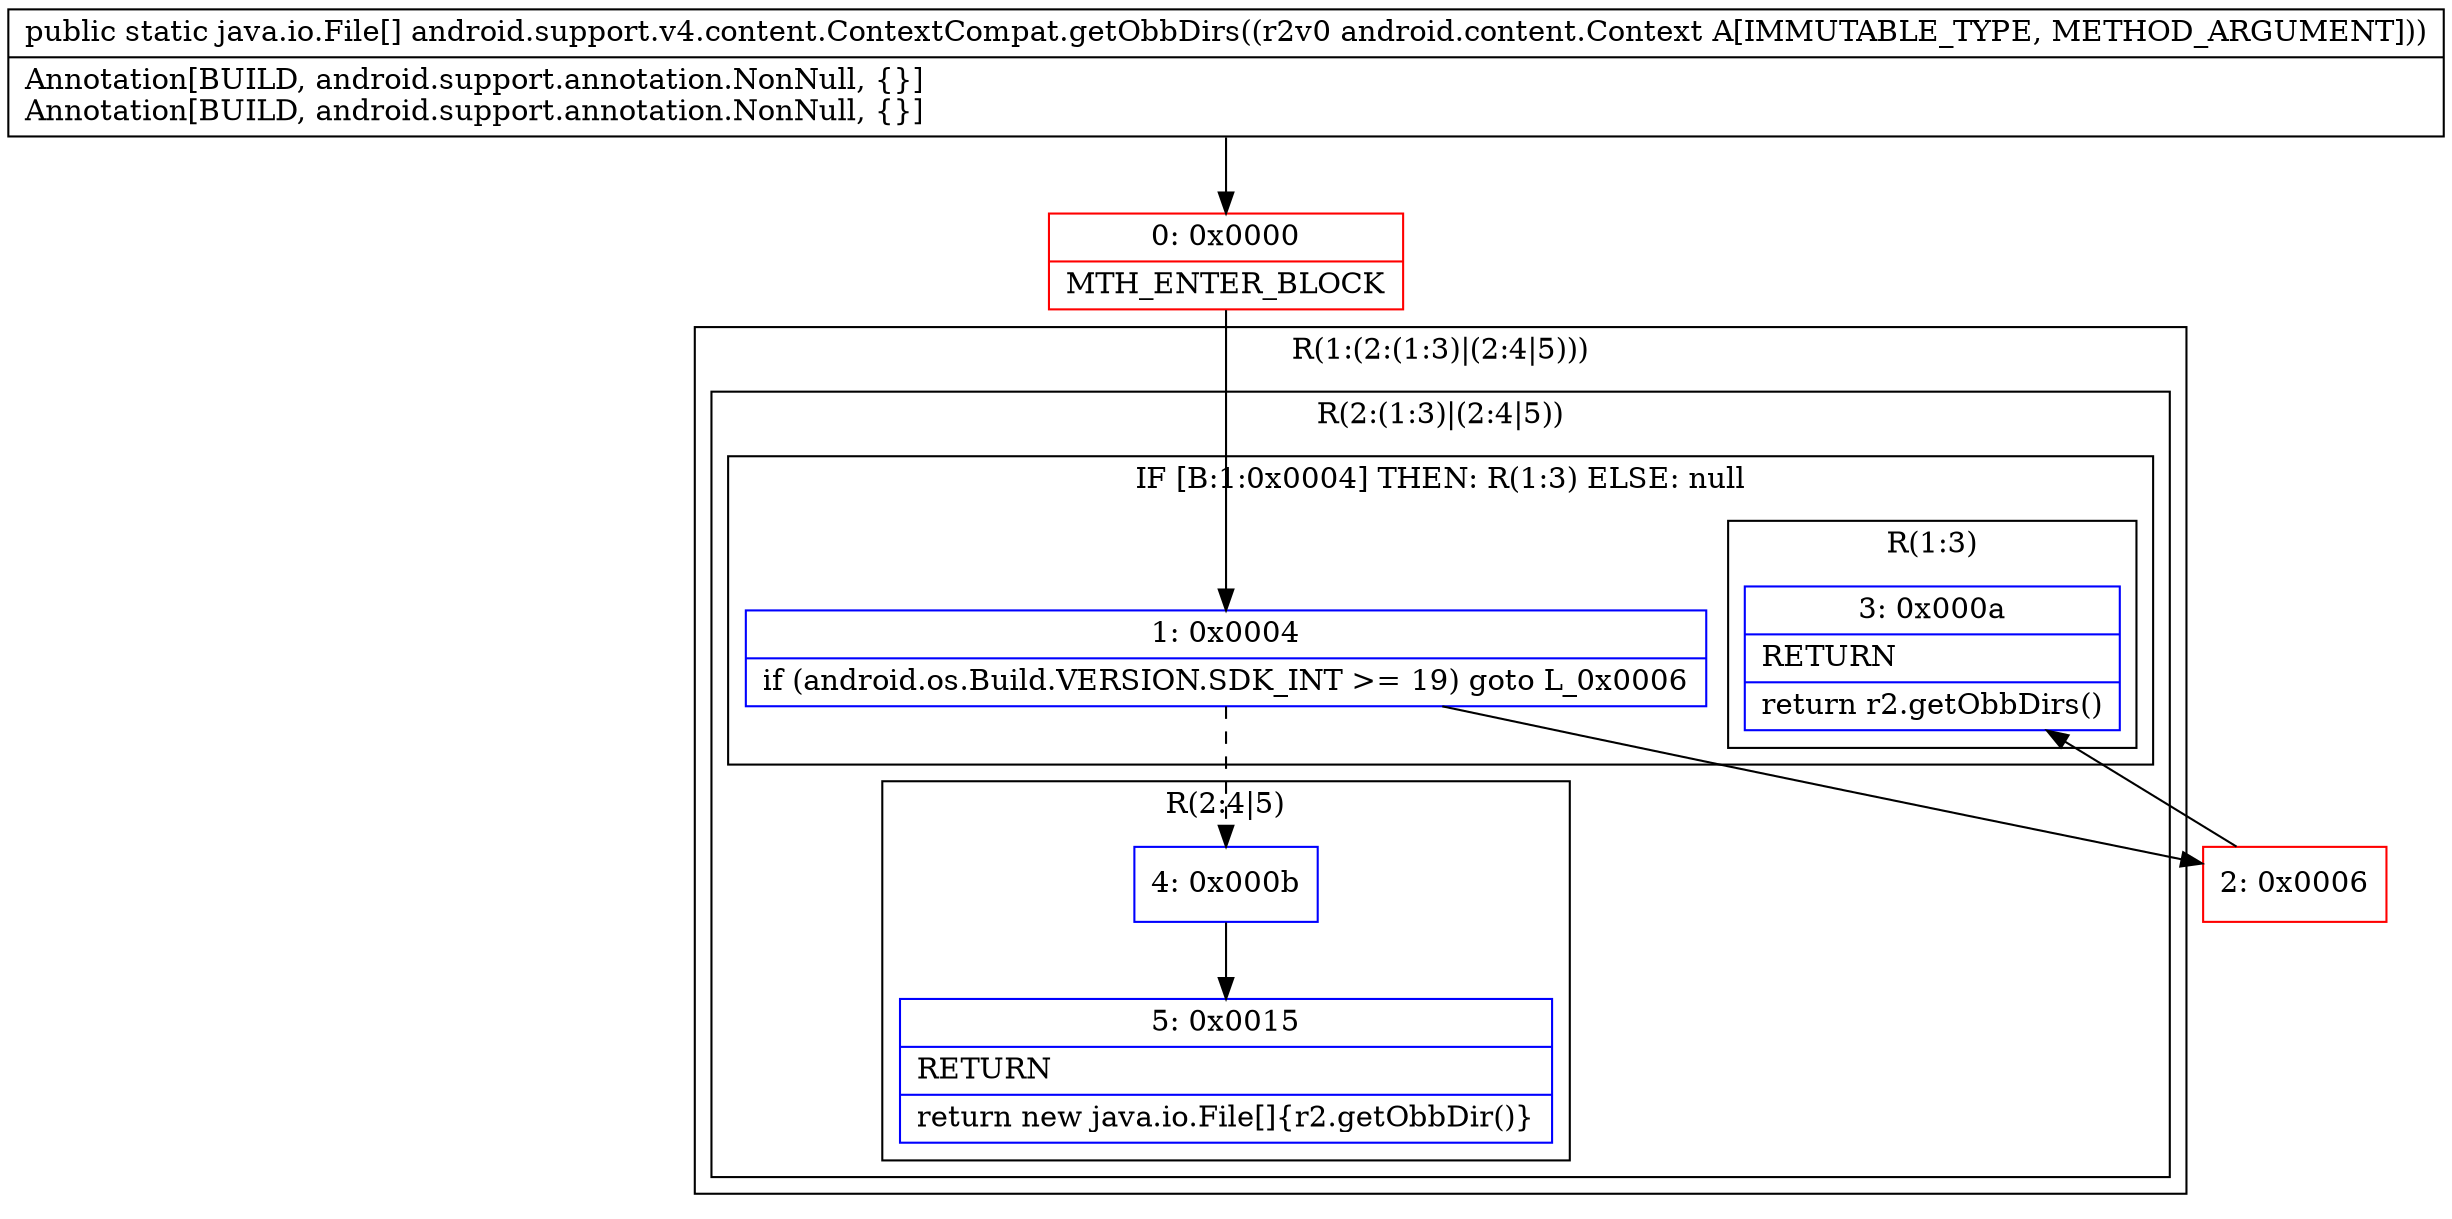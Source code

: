 digraph "CFG forandroid.support.v4.content.ContextCompat.getObbDirs(Landroid\/content\/Context;)[Ljava\/io\/File;" {
subgraph cluster_Region_980694181 {
label = "R(1:(2:(1:3)|(2:4|5)))";
node [shape=record,color=blue];
subgraph cluster_Region_57399855 {
label = "R(2:(1:3)|(2:4|5))";
node [shape=record,color=blue];
subgraph cluster_IfRegion_778390404 {
label = "IF [B:1:0x0004] THEN: R(1:3) ELSE: null";
node [shape=record,color=blue];
Node_1 [shape=record,label="{1\:\ 0x0004|if (android.os.Build.VERSION.SDK_INT \>= 19) goto L_0x0006\l}"];
subgraph cluster_Region_1060295537 {
label = "R(1:3)";
node [shape=record,color=blue];
Node_3 [shape=record,label="{3\:\ 0x000a|RETURN\l|return r2.getObbDirs()\l}"];
}
}
subgraph cluster_Region_611850542 {
label = "R(2:4|5)";
node [shape=record,color=blue];
Node_4 [shape=record,label="{4\:\ 0x000b}"];
Node_5 [shape=record,label="{5\:\ 0x0015|RETURN\l|return new java.io.File[]\{r2.getObbDir()\}\l}"];
}
}
}
Node_0 [shape=record,color=red,label="{0\:\ 0x0000|MTH_ENTER_BLOCK\l}"];
Node_2 [shape=record,color=red,label="{2\:\ 0x0006}"];
MethodNode[shape=record,label="{public static java.io.File[] android.support.v4.content.ContextCompat.getObbDirs((r2v0 android.content.Context A[IMMUTABLE_TYPE, METHOD_ARGUMENT]))  | Annotation[BUILD, android.support.annotation.NonNull, \{\}]\lAnnotation[BUILD, android.support.annotation.NonNull, \{\}]\l}"];
MethodNode -> Node_0;
Node_1 -> Node_2;
Node_1 -> Node_4[style=dashed];
Node_4 -> Node_5;
Node_0 -> Node_1;
Node_2 -> Node_3;
}

